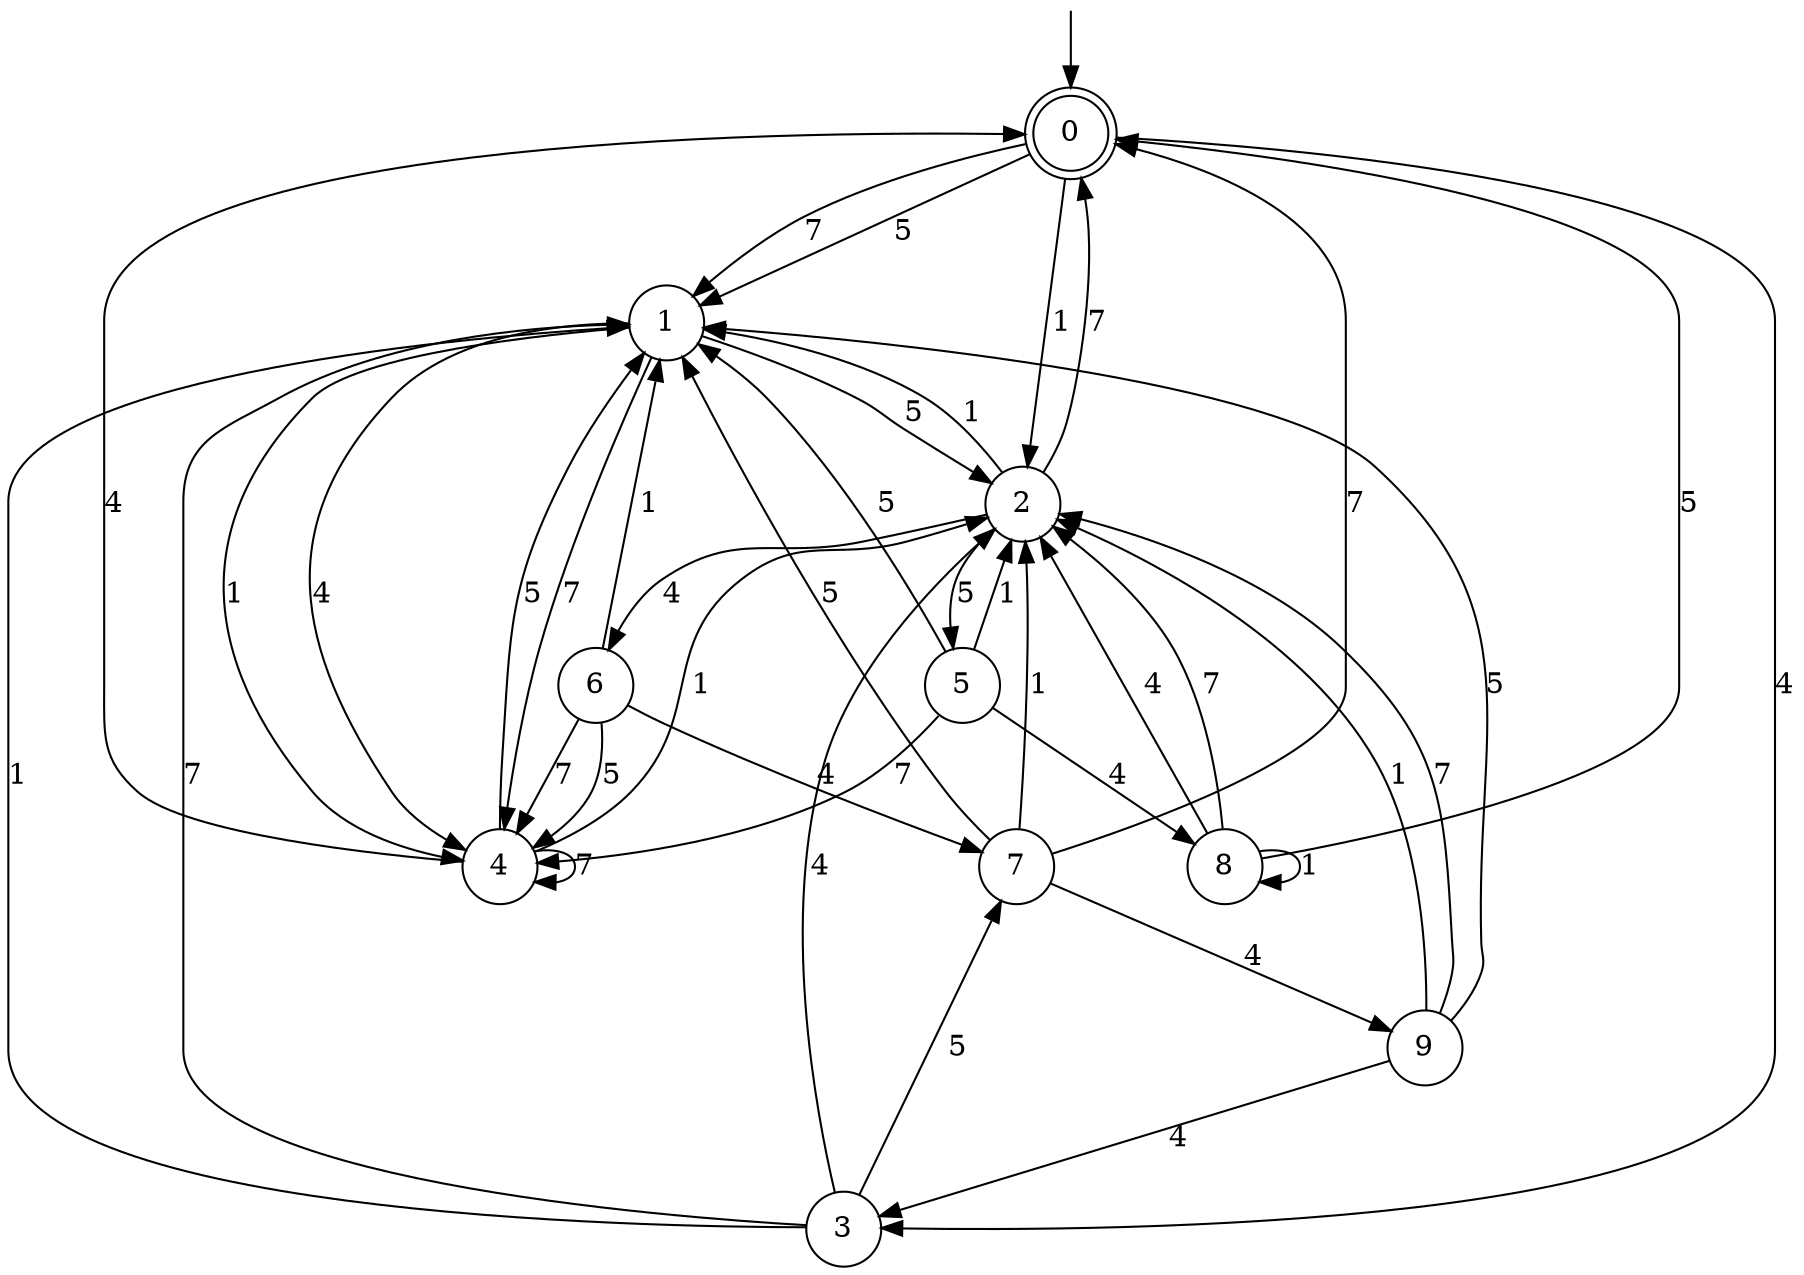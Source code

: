 digraph g {

	s0 [shape="doublecircle" label="0"];
	s1 [shape="circle" label="1"];
	s2 [shape="circle" label="2"];
	s3 [shape="circle" label="3"];
	s4 [shape="circle" label="4"];
	s5 [shape="circle" label="5"];
	s6 [shape="circle" label="6"];
	s7 [shape="circle" label="7"];
	s8 [shape="circle" label="8"];
	s9 [shape="circle" label="9"];
	s0 -> s1 [label="5"];
	s0 -> s2 [label="1"];
	s0 -> s3 [label="4"];
	s0 -> s1 [label="7"];
	s1 -> s2 [label="5"];
	s1 -> s4 [label="1"];
	s1 -> s4 [label="4"];
	s1 -> s4 [label="7"];
	s2 -> s5 [label="5"];
	s2 -> s1 [label="1"];
	s2 -> s6 [label="4"];
	s2 -> s0 [label="7"];
	s3 -> s7 [label="5"];
	s3 -> s1 [label="1"];
	s3 -> s2 [label="4"];
	s3 -> s1 [label="7"];
	s4 -> s1 [label="5"];
	s4 -> s2 [label="1"];
	s4 -> s0 [label="4"];
	s4 -> s4 [label="7"];
	s5 -> s1 [label="5"];
	s5 -> s2 [label="1"];
	s5 -> s8 [label="4"];
	s5 -> s4 [label="7"];
	s6 -> s4 [label="5"];
	s6 -> s1 [label="1"];
	s6 -> s7 [label="4"];
	s6 -> s4 [label="7"];
	s7 -> s1 [label="5"];
	s7 -> s2 [label="1"];
	s7 -> s9 [label="4"];
	s7 -> s0 [label="7"];
	s8 -> s0 [label="5"];
	s8 -> s8 [label="1"];
	s8 -> s2 [label="4"];
	s8 -> s2 [label="7"];
	s9 -> s1 [label="5"];
	s9 -> s2 [label="1"];
	s9 -> s3 [label="4"];
	s9 -> s2 [label="7"];

__start0 [label="" shape="none" width="0" height="0"];
__start0 -> s0;

}
